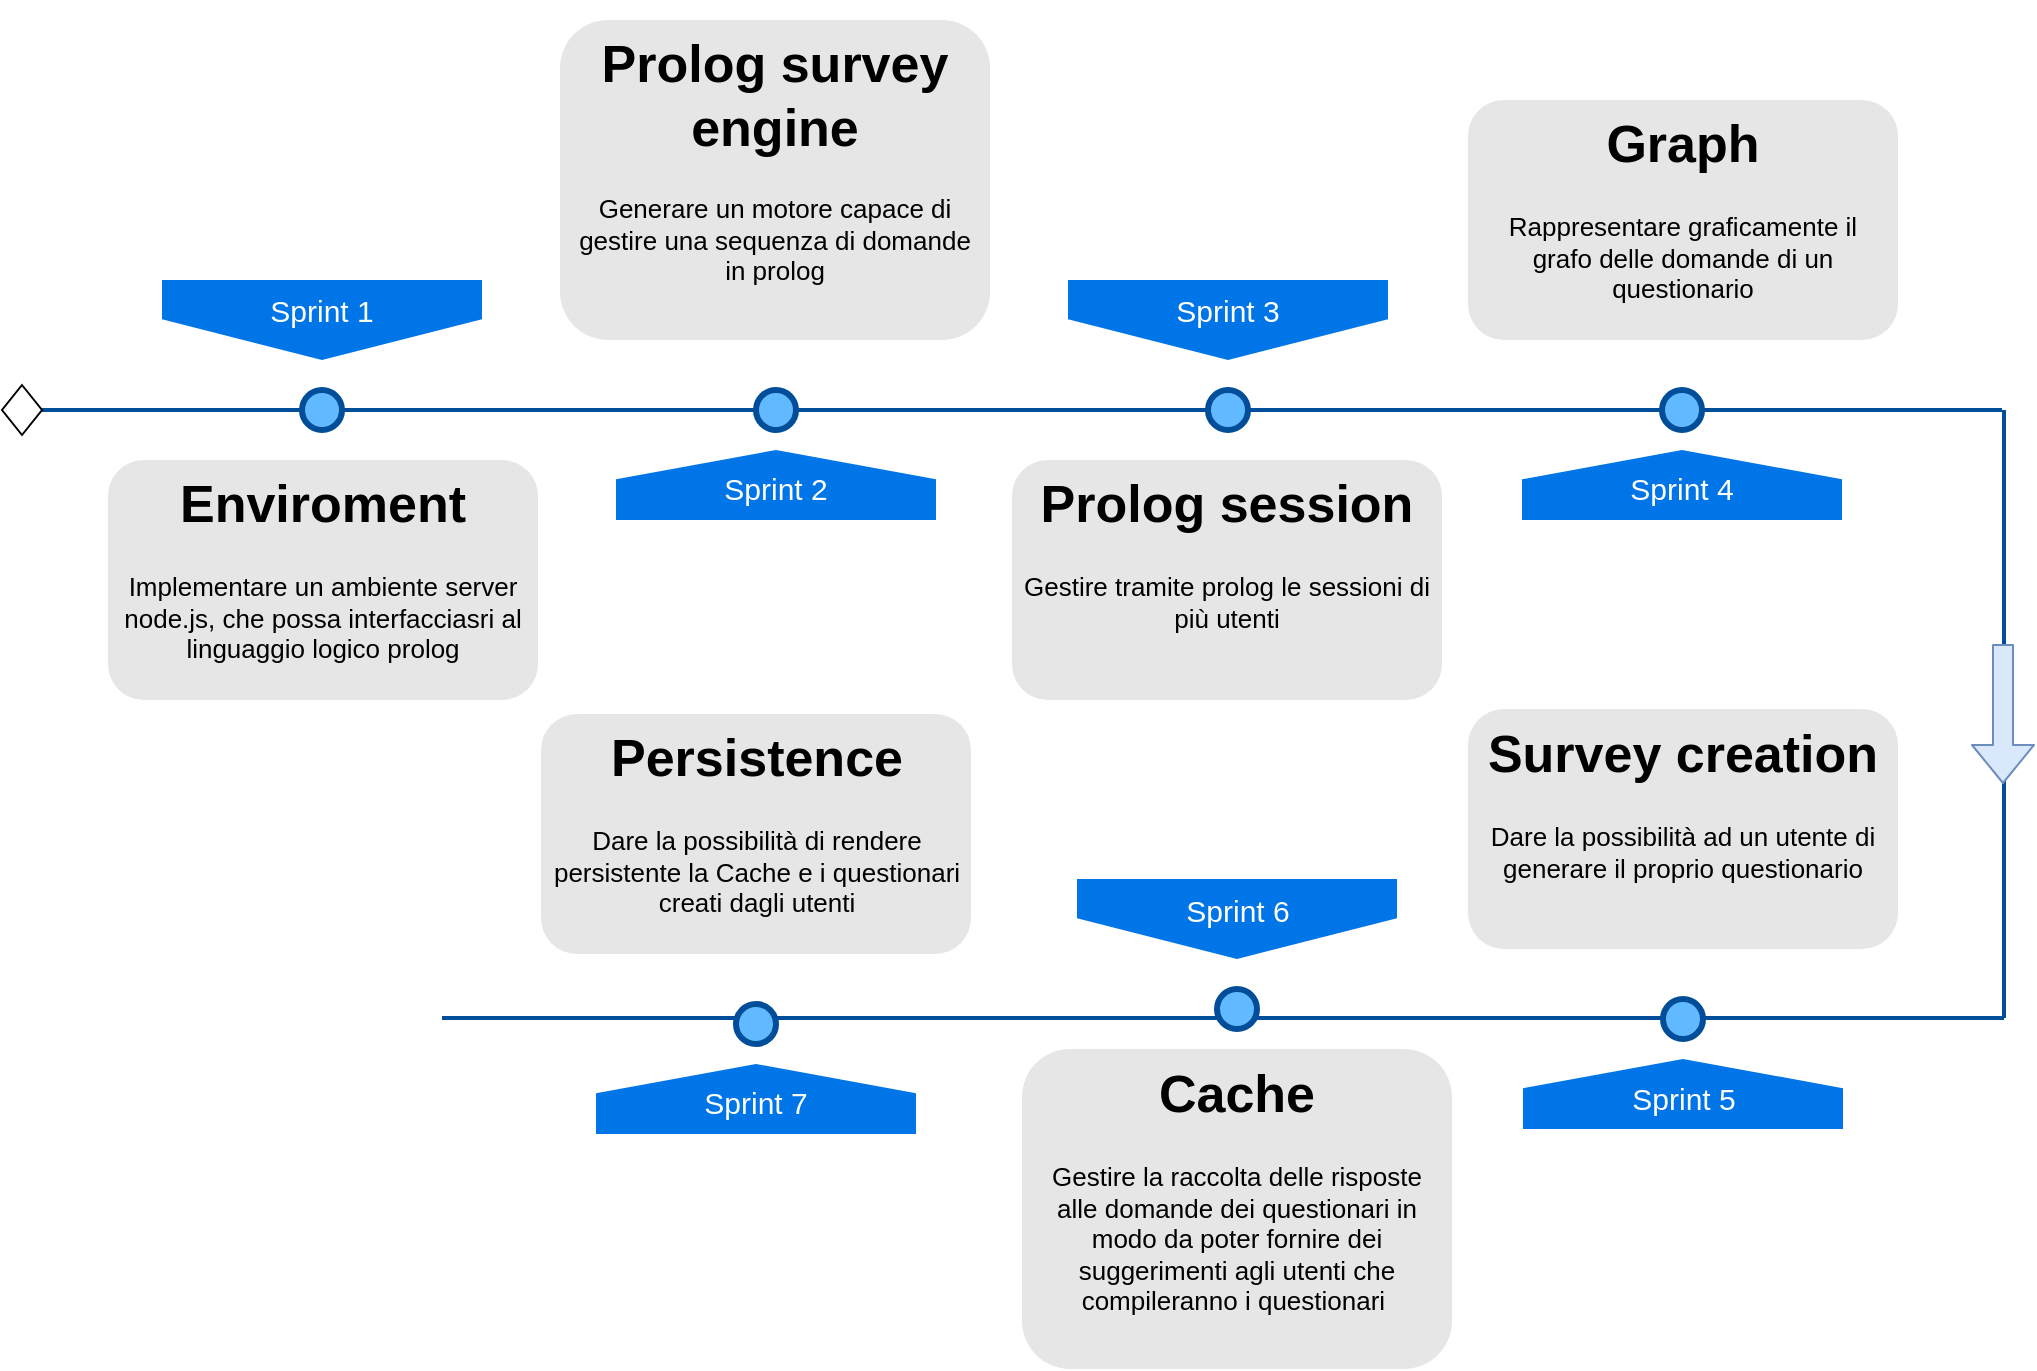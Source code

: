 <mxfile version="12.3.0" type="device" pages="1"><diagram name="Page-1" id="82e54ff1-d628-8f03-85c4-9753963a91cd"><mxGraphModel dx="868" dy="488" grid="1" gridSize="10" guides="1" tooltips="1" connect="1" arrows="1" fold="1" page="1" pageScale="1" pageWidth="1100" pageHeight="850" background="#ffffff" math="0" shadow="0"><root><mxCell id="0"/><mxCell id="1" parent="0"/><mxCell id="4ec97bd9e5d20128-1" value="" style="line;strokeWidth=2;html=1;fillColor=none;fontSize=28;fontColor=#004D99;strokeColor=#004D99;" parent="1" vertex="1"><mxGeometry x="40" y="280" width="1000" height="10" as="geometry"/></mxCell><mxCell id="4ec97bd9e5d20128-5" value="Sprint 1" style="shape=offPageConnector;whiteSpace=wrap;html=1;fillColor=#0075E8;fontSize=15;fontColor=#FFFFFF;size=0.509;verticalAlign=top;strokeColor=none;" parent="1" vertex="1"><mxGeometry x="120" y="220" width="160" height="40" as="geometry"/></mxCell><mxCell id="4ec97bd9e5d20128-6" value="Sprint 3" style="shape=offPageConnector;whiteSpace=wrap;html=1;fillColor=#0075E8;fontSize=15;fontColor=#FFFFFF;size=0.509;verticalAlign=top;strokeColor=none;" parent="1" vertex="1"><mxGeometry x="573" y="220" width="160" height="40" as="geometry"/></mxCell><mxCell id="4ec97bd9e5d20128-7" value="Sprint 2" style="shape=offPageConnector;whiteSpace=wrap;html=1;fillColor=#0075E8;fontSize=15;fontColor=#FFFFFF;size=0.418;flipV=1;verticalAlign=bottom;strokeColor=none;spacingBottom=4;" parent="1" vertex="1"><mxGeometry x="347" y="305" width="160" height="35" as="geometry"/></mxCell><mxCell id="4ec97bd9e5d20128-8" value="&lt;span&gt;Sprint 4&lt;/span&gt;" style="shape=offPageConnector;whiteSpace=wrap;html=1;fillColor=#0075E8;fontSize=15;fontColor=#FFFFFF;size=0.418;flipV=1;verticalAlign=bottom;strokeColor=none;spacingBottom=4;" parent="1" vertex="1"><mxGeometry x="800" y="305" width="160" height="35" as="geometry"/></mxCell><mxCell id="4ec97bd9e5d20128-9" value="" style="ellipse;whiteSpace=wrap;html=1;fillColor=#61BAFF;fontSize=28;fontColor=#004D99;strokeWidth=3;strokeColor=#004D99;" parent="1" vertex="1"><mxGeometry x="190" y="275" width="20" height="20" as="geometry"/></mxCell><mxCell id="4ec97bd9e5d20128-10" value="" style="ellipse;whiteSpace=wrap;html=1;fillColor=#61BAFF;fontSize=28;fontColor=#004D99;strokeWidth=3;strokeColor=#004D99;" parent="1" vertex="1"><mxGeometry x="417" y="275" width="20" height="20" as="geometry"/></mxCell><mxCell id="4ec97bd9e5d20128-11" value="" style="ellipse;whiteSpace=wrap;html=1;fillColor=#61BAFF;fontSize=28;fontColor=#004D99;strokeWidth=3;strokeColor=#004D99;" parent="1" vertex="1"><mxGeometry x="643" y="275" width="20" height="20" as="geometry"/></mxCell><mxCell id="4ec97bd9e5d20128-13" value="" style="ellipse;whiteSpace=wrap;html=1;fillColor=#61BAFF;fontSize=28;fontColor=#004D99;strokeWidth=3;strokeColor=#004D99;" parent="1" vertex="1"><mxGeometry x="870" y="275" width="20" height="20" as="geometry"/></mxCell><mxCell id="4ec97bd9e5d20128-14" value="&lt;h1&gt;Enviroment&lt;/h1&gt;&lt;p&gt;Implementare un ambiente server node.js, che possa interfacciasri al linguaggio logico prolog&lt;/p&gt;&lt;div&gt;&lt;br&gt;&lt;/div&gt;" style="text;html=1;spacing=5;spacingTop=-20;whiteSpace=wrap;overflow=hidden;strokeColor=none;strokeWidth=3;fillColor=#E6E6E6;fontSize=13;fontColor=#000000;align=center;rounded=1;" parent="1" vertex="1"><mxGeometry x="93" y="310" width="215" height="120" as="geometry"/></mxCell><mxCell id="4ec97bd9e5d20128-16" value="&lt;h1&gt;Prolog survey engine&lt;/h1&gt;&lt;p&gt;Generare un motore capace di gestire una sequenza di domande in prolog&lt;/p&gt;&lt;div&gt;&lt;br&gt;&lt;/div&gt;" style="text;html=1;spacing=5;spacingTop=-20;whiteSpace=wrap;overflow=hidden;strokeColor=none;strokeWidth=3;fillColor=#E6E6E6;fontSize=13;fontColor=#000000;align=center;rounded=1;" parent="1" vertex="1"><mxGeometry x="319" y="90" width="215" height="160" as="geometry"/></mxCell><mxCell id="4ec97bd9e5d20128-17" value="&lt;h1&gt;Prolog session&lt;/h1&gt;&lt;p&gt;Gestire tramite prolog le sessioni di più utenti&lt;/p&gt;" style="text;html=1;spacing=5;spacingTop=-20;whiteSpace=wrap;overflow=hidden;strokeColor=none;strokeWidth=3;fillColor=#E6E6E6;fontSize=13;fontColor=#000000;align=center;rounded=1;" parent="1" vertex="1"><mxGeometry x="545" y="310" width="215" height="120" as="geometry"/></mxCell><mxCell id="4ec97bd9e5d20128-18" value="&lt;h1&gt;Graph&lt;/h1&gt;&lt;p&gt;Rappresentare graficamente il grafo delle domande di un questionario&lt;br&gt;&lt;/p&gt;&lt;div&gt;&lt;br&gt;&lt;/div&gt;" style="text;html=1;spacing=5;spacingTop=-20;whiteSpace=wrap;overflow=hidden;strokeColor=none;strokeWidth=3;fillColor=#E6E6E6;fontSize=13;fontColor=#000000;align=center;rounded=1;" parent="1" vertex="1"><mxGeometry x="773" y="130" width="215" height="120" as="geometry"/></mxCell><mxCell id="HyYXhZHbhI2xQmC6Il8Q-14" value="" style="line;strokeWidth=2;html=1;fillColor=none;fontSize=28;fontColor=#004D99;strokeColor=#004D99;" parent="1" vertex="1"><mxGeometry x="260" y="584" width="781" height="10" as="geometry"/></mxCell><mxCell id="HyYXhZHbhI2xQmC6Il8Q-15" value="Sprint 6" style="shape=offPageConnector;whiteSpace=wrap;html=1;fillColor=#0075E8;fontSize=15;fontColor=#FFFFFF;size=0.509;verticalAlign=top;strokeColor=none;" parent="1" vertex="1"><mxGeometry x="577.5" y="519.5" width="160" height="40" as="geometry"/></mxCell><mxCell id="HyYXhZHbhI2xQmC6Il8Q-17" value="Sprint 5" style="shape=offPageConnector;whiteSpace=wrap;html=1;fillColor=#0075E8;fontSize=15;fontColor=#FFFFFF;size=0.418;flipV=1;verticalAlign=bottom;strokeColor=none;spacingBottom=4;" parent="1" vertex="1"><mxGeometry x="800.5" y="609.5" width="160" height="35" as="geometry"/></mxCell><mxCell id="HyYXhZHbhI2xQmC6Il8Q-19" value="" style="ellipse;whiteSpace=wrap;html=1;fillColor=#61BAFF;fontSize=28;fontColor=#004D99;strokeWidth=3;strokeColor=#004D99;" parent="1" vertex="1"><mxGeometry x="647.5" y="574.5" width="20" height="20" as="geometry"/></mxCell><mxCell id="HyYXhZHbhI2xQmC6Il8Q-20" value="" style="ellipse;whiteSpace=wrap;html=1;fillColor=#61BAFF;fontSize=28;fontColor=#004D99;strokeWidth=3;strokeColor=#004D99;" parent="1" vertex="1"><mxGeometry x="870.5" y="579.5" width="20" height="20" as="geometry"/></mxCell><mxCell id="HyYXhZHbhI2xQmC6Il8Q-24" value="&lt;h1&gt;Cache&lt;/h1&gt;&lt;p&gt;Gestire la raccolta delle risposte alle domande dei questionari in modo da poter fornire dei suggerimenti agli utenti che compileranno i questionari&amp;nbsp;&lt;/p&gt;&lt;div&gt;&lt;br&gt;&lt;/div&gt;" style="text;html=1;spacing=5;spacingTop=-20;whiteSpace=wrap;overflow=hidden;strokeColor=none;strokeWidth=3;fillColor=#E6E6E6;fontSize=13;fontColor=#000000;align=center;rounded=1;" parent="1" vertex="1"><mxGeometry x="550" y="604.5" width="215" height="160" as="geometry"/></mxCell><mxCell id="HyYXhZHbhI2xQmC6Il8Q-27" value="&lt;h1&gt;Survey creation&lt;/h1&gt;&lt;p&gt;Dare la possibilità ad un utente di generare il proprio questionario&lt;/p&gt;&lt;div&gt;&lt;br&gt;&lt;/div&gt;" style="text;html=1;spacing=5;spacingTop=-20;whiteSpace=wrap;overflow=hidden;strokeColor=none;strokeWidth=3;fillColor=#E6E6E6;fontSize=13;fontColor=#000000;align=center;rounded=1;" parent="1" vertex="1"><mxGeometry x="773" y="434.5" width="215" height="120" as="geometry"/></mxCell><mxCell id="HyYXhZHbhI2xQmC6Il8Q-29" value="" style="line;strokeWidth=2;html=1;fillColor=none;fontSize=28;fontColor=#004D99;strokeColor=#004D99;rotation=-90;" parent="1" vertex="1"><mxGeometry x="889" y="432" width="304" height="10" as="geometry"/></mxCell><mxCell id="HyYXhZHbhI2xQmC6Il8Q-30" value="" style="rhombus;whiteSpace=wrap;html=1;" parent="1" vertex="1"><mxGeometry x="40" y="272.5" width="20" height="25" as="geometry"/></mxCell><mxCell id="HyYXhZHbhI2xQmC6Il8Q-31" value="" style="shape=flexArrow;endArrow=classic;html=1;fillColor=#dae8fc;strokeColor=#6c8ebf;" parent="1" edge="1"><mxGeometry width="50" height="50" relative="1" as="geometry"><mxPoint x="1040.5" y="402" as="sourcePoint"/><mxPoint x="1040.5" y="472" as="targetPoint"/></mxGeometry></mxCell><mxCell id="huyUoDN62xmd0FBC7myX-5" value="Sprint 7" style="shape=offPageConnector;whiteSpace=wrap;html=1;fillColor=#0075E8;fontSize=15;fontColor=#FFFFFF;size=0.418;flipV=1;verticalAlign=bottom;strokeColor=none;spacingBottom=4;" vertex="1" parent="1"><mxGeometry x="337" y="612" width="160" height="35" as="geometry"/></mxCell><mxCell id="huyUoDN62xmd0FBC7myX-6" value="" style="ellipse;whiteSpace=wrap;html=1;fillColor=#61BAFF;fontSize=28;fontColor=#004D99;strokeWidth=3;strokeColor=#004D99;" vertex="1" parent="1"><mxGeometry x="407" y="582" width="20" height="20" as="geometry"/></mxCell><mxCell id="huyUoDN62xmd0FBC7myX-7" value="&lt;h1&gt;Persistence&lt;/h1&gt;&lt;p&gt;Dare la possibilità di rendere persistente la Cache e i questionari creati dagli utenti&lt;/p&gt;" style="text;html=1;spacing=5;spacingTop=-20;whiteSpace=wrap;overflow=hidden;strokeColor=none;strokeWidth=3;fillColor=#E6E6E6;fontSize=13;fontColor=#000000;align=center;rounded=1;" vertex="1" parent="1"><mxGeometry x="309.5" y="437" width="215" height="120" as="geometry"/></mxCell></root></mxGraphModel></diagram></mxfile>